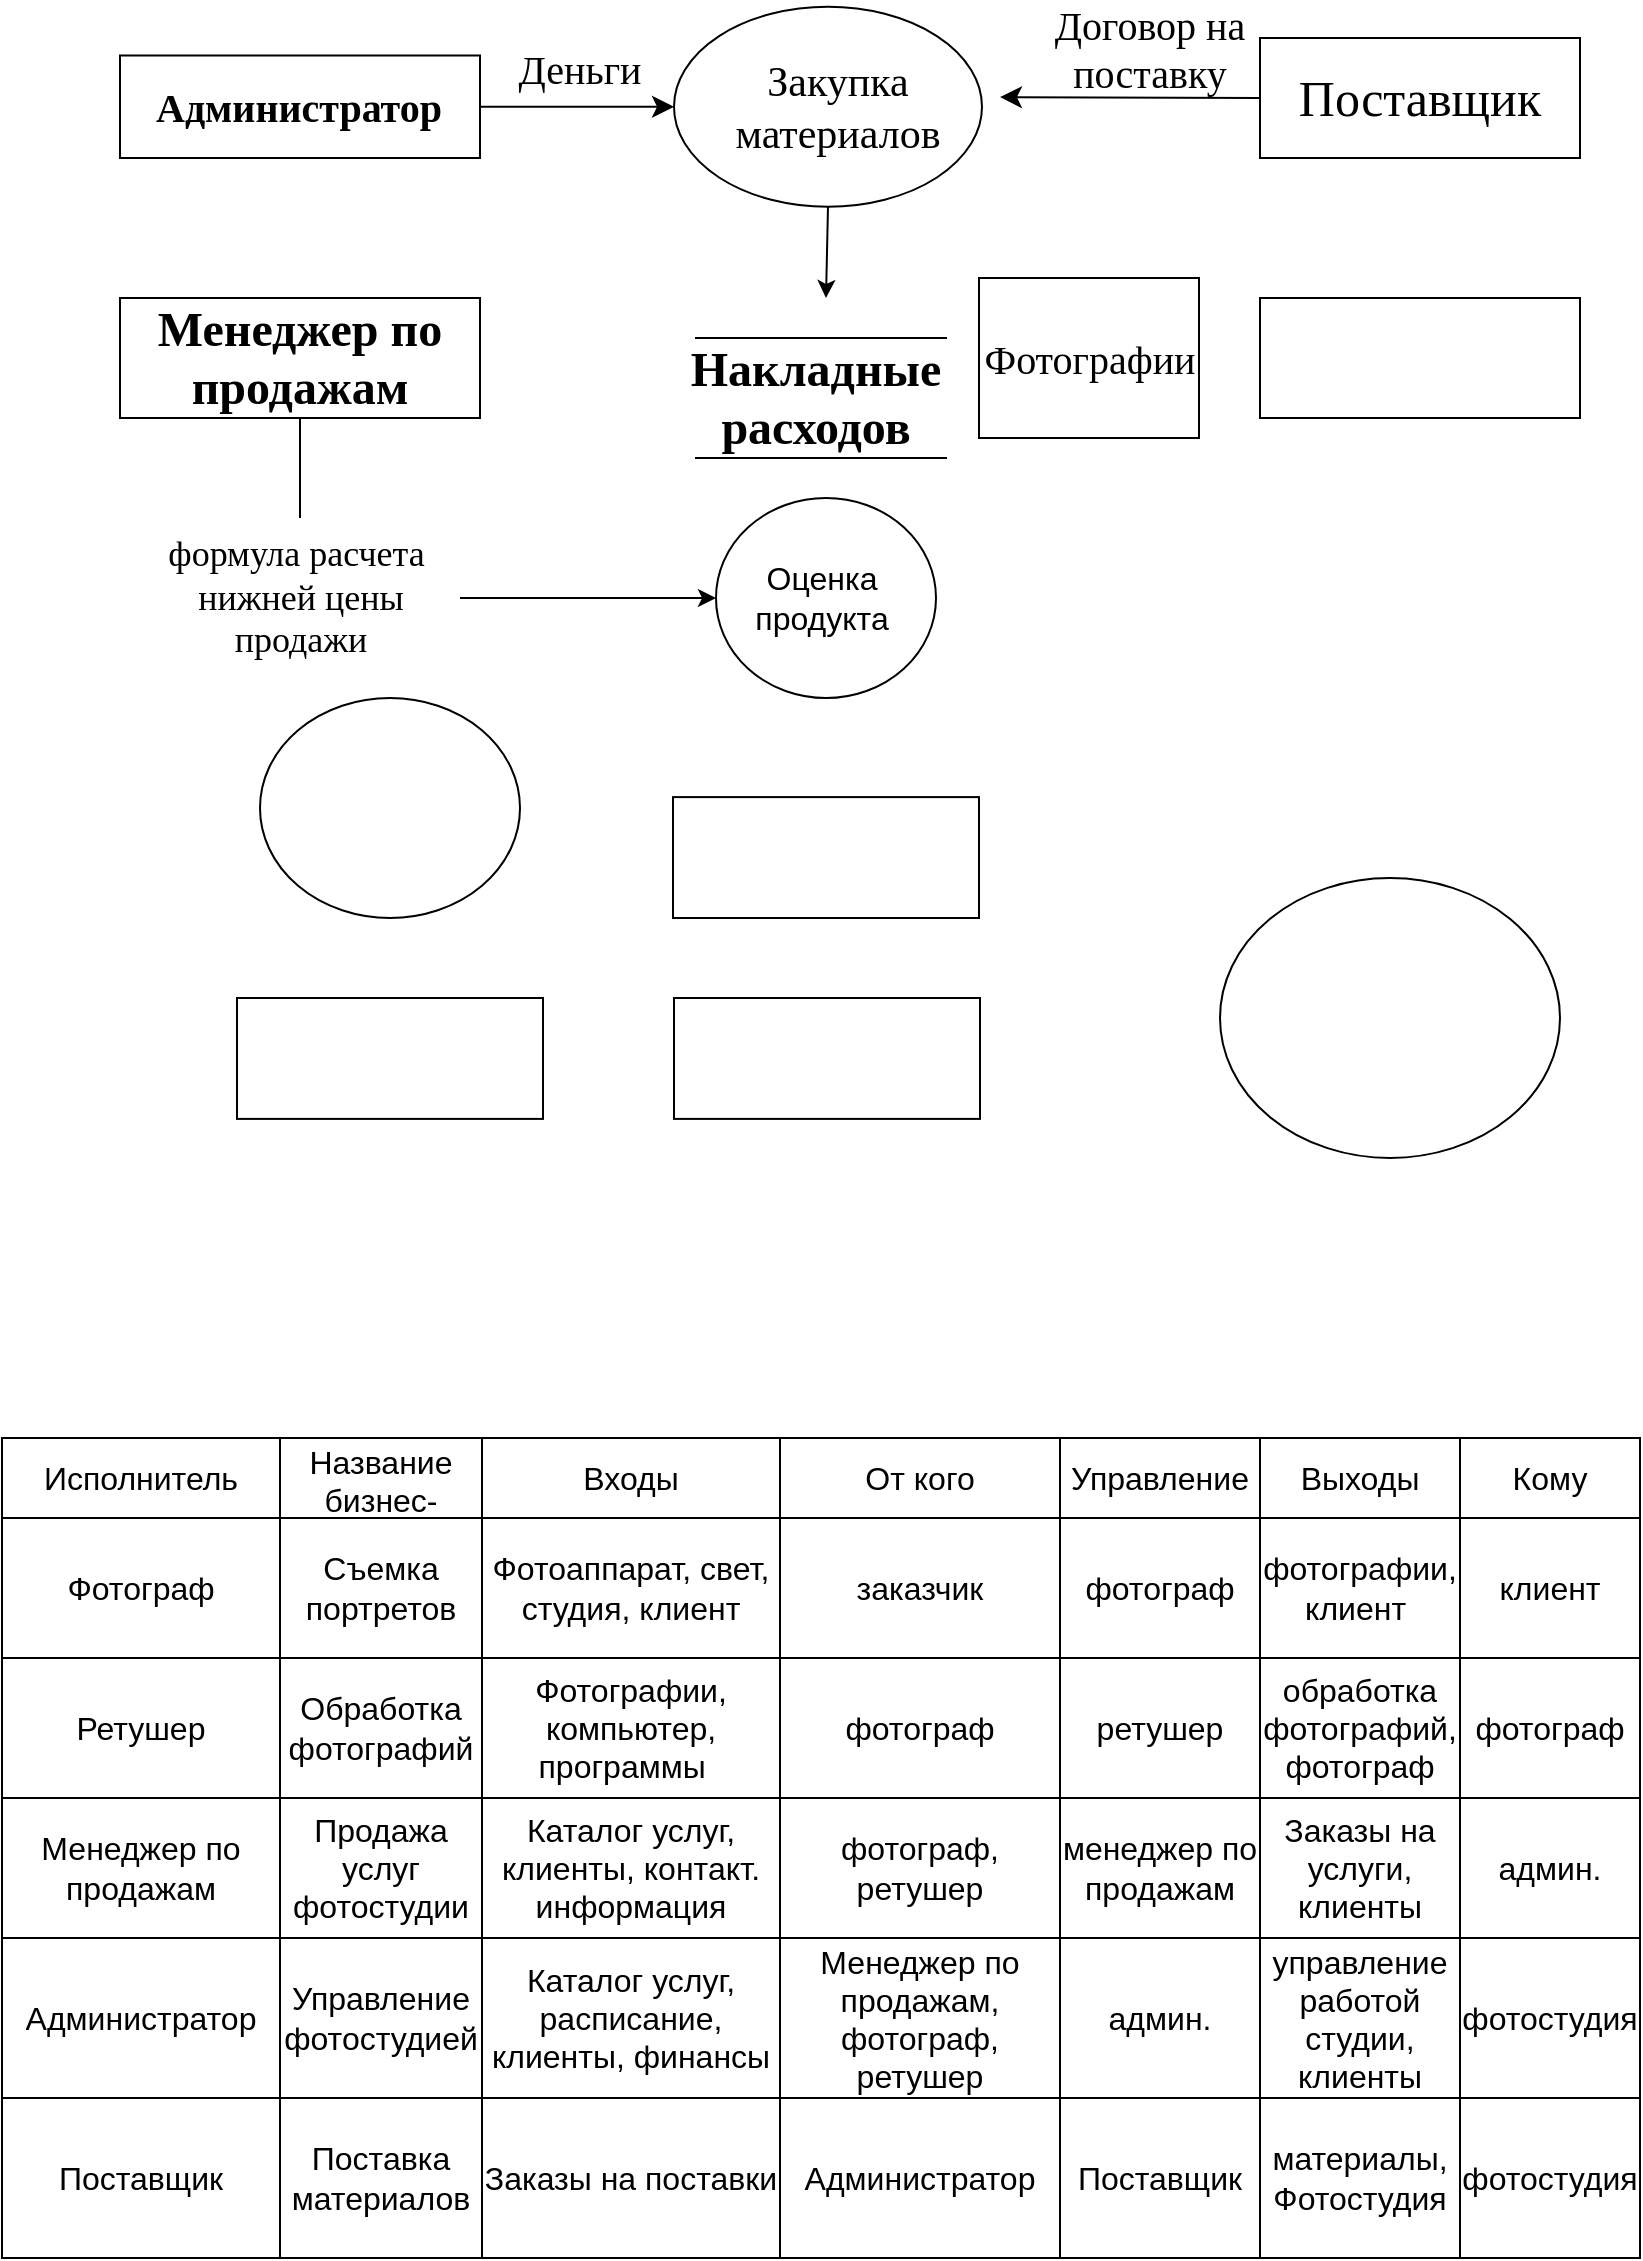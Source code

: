 <mxfile version="22.1.20" type="github">
  <diagram name="Страница — 1" id="czUcI-qYhw4pRouQP_-Z">
    <mxGraphModel dx="755" dy="1072" grid="1" gridSize="10" guides="1" tooltips="1" connect="1" arrows="1" fold="1" page="1" pageScale="1" pageWidth="827" pageHeight="1169" math="0" shadow="0">
      <root>
        <mxCell id="0" />
        <mxCell id="1" parent="0" />
        <mxCell id="3foTuXjZa9yjILKBP0uG-3" value="" style="ellipse;whiteSpace=wrap;html=1;" parent="1" vertex="1">
          <mxGeometry x="337" y="34.38" width="154" height="100" as="geometry" />
        </mxCell>
        <mxCell id="3foTuXjZa9yjILKBP0uG-4" value="" style="ellipse;whiteSpace=wrap;html=1;" parent="1" vertex="1">
          <mxGeometry x="130" y="380" width="130" height="110" as="geometry" />
        </mxCell>
        <mxCell id="3foTuXjZa9yjILKBP0uG-5" value="" style="ellipse;whiteSpace=wrap;html=1;" parent="1" vertex="1">
          <mxGeometry x="610" y="470" width="170" height="140" as="geometry" />
        </mxCell>
        <mxCell id="3foTuXjZa9yjILKBP0uG-6" value="" style="ellipse;whiteSpace=wrap;html=1;" parent="1" vertex="1">
          <mxGeometry x="358" y="280" width="110" height="100" as="geometry" />
        </mxCell>
        <mxCell id="3foTuXjZa9yjILKBP0uG-9" value="" style="endArrow=classic;html=1;rounded=0;exitX=0.5;exitY=1;exitDx=0;exitDy=0;entryX=0.5;entryY=0;entryDx=0;entryDy=0;" parent="1" source="3foTuXjZa9yjILKBP0uG-3" edge="1">
          <mxGeometry width="50" height="50" relative="1" as="geometry">
            <mxPoint x="420" y="560" as="sourcePoint" />
            <mxPoint x="413" y="180" as="targetPoint" />
          </mxGeometry>
        </mxCell>
        <mxCell id="3foTuXjZa9yjILKBP0uG-13" value="" style="rounded=0;whiteSpace=wrap;html=1;" parent="1" vertex="1">
          <mxGeometry x="630" y="50" width="160" height="60" as="geometry" />
        </mxCell>
        <mxCell id="3foTuXjZa9yjILKBP0uG-14" value="" style="rounded=0;whiteSpace=wrap;html=1;" parent="1" vertex="1">
          <mxGeometry x="630" y="180" width="160" height="60" as="geometry" />
        </mxCell>
        <mxCell id="3foTuXjZa9yjILKBP0uG-15" value="" style="rounded=0;whiteSpace=wrap;html=1;" parent="1" vertex="1">
          <mxGeometry x="337" y="530" width="153" height="60.45" as="geometry" />
        </mxCell>
        <mxCell id="3foTuXjZa9yjILKBP0uG-16" value="" style="rounded=0;whiteSpace=wrap;html=1;" parent="1" vertex="1">
          <mxGeometry x="118.5" y="530" width="153" height="60.45" as="geometry" />
        </mxCell>
        <mxCell id="3foTuXjZa9yjILKBP0uG-17" value="&lt;font style=&quot;font-size: 20px;&quot; face=&quot;Times New Roman&quot;&gt;Фотографии&lt;/font&gt;" style="rounded=0;whiteSpace=wrap;html=1;" parent="1" vertex="1">
          <mxGeometry x="489.5" y="170" width="110" height="80" as="geometry" />
        </mxCell>
        <mxCell id="3foTuXjZa9yjILKBP0uG-18" value="" style="rounded=0;whiteSpace=wrap;html=1;" parent="1" vertex="1">
          <mxGeometry x="336.5" y="429.55" width="153" height="60.45" as="geometry" />
        </mxCell>
        <mxCell id="3foTuXjZa9yjILKBP0uG-19" value="&lt;font style=&quot;font-size: 24px;&quot; face=&quot;Times New Roman&quot;&gt;&lt;b&gt;Менеджер по продажам&lt;/b&gt;&lt;/font&gt;" style="rounded=0;whiteSpace=wrap;html=1;" parent="1" vertex="1">
          <mxGeometry x="60" y="180" width="180" height="60" as="geometry" />
        </mxCell>
        <mxCell id="3foTuXjZa9yjILKBP0uG-20" value="" style="shape=partialRectangle;whiteSpace=wrap;html=1;left=0;right=0;fillColor=none;" parent="1" vertex="1">
          <mxGeometry x="353" y="200" width="120" height="60" as="geometry" />
        </mxCell>
        <mxCell id="3foTuXjZa9yjILKBP0uG-23" value="&lt;font face=&quot;Times New Roman&quot; style=&quot;font-size: 24px;&quot;&gt;&lt;b style=&quot;&quot;&gt;Накладные&lt;br&gt;расходов&lt;/b&gt;&lt;/font&gt;" style="shape=partialRectangle;whiteSpace=wrap;html=1;left=0;right=0;fillColor=none;" parent="1" vertex="1">
          <mxGeometry x="348" y="200" width="120" height="60" as="geometry" />
        </mxCell>
        <mxCell id="3foTuXjZa9yjILKBP0uG-24" value="&lt;font style=&quot;font-size: 18px;&quot; face=&quot;Times New Roman&quot;&gt;формула расчета&amp;nbsp;&lt;br&gt;нижней цены&lt;br&gt;продажи&lt;/font&gt;" style="text;html=1;align=center;verticalAlign=middle;resizable=0;points=[];autosize=1;strokeColor=none;fillColor=none;" parent="1" vertex="1">
          <mxGeometry x="70" y="290" width="160" height="80" as="geometry" />
        </mxCell>
        <mxCell id="3foTuXjZa9yjILKBP0uG-25" value="" style="edgeStyle=none;orthogonalLoop=1;jettySize=auto;html=1;rounded=0;" parent="1" source="3foTuXjZa9yjILKBP0uG-24" target="3foTuXjZa9yjILKBP0uG-6" edge="1">
          <mxGeometry width="100" relative="1" as="geometry">
            <mxPoint x="270" y="350" as="sourcePoint" />
            <mxPoint x="370" y="350" as="targetPoint" />
            <Array as="points" />
          </mxGeometry>
        </mxCell>
        <mxCell id="3foTuXjZa9yjILKBP0uG-26" value="" style="endArrow=none;html=1;rounded=0;entryX=0.5;entryY=1;entryDx=0;entryDy=0;" parent="1" source="3foTuXjZa9yjILKBP0uG-24" target="3foTuXjZa9yjILKBP0uG-19" edge="1">
          <mxGeometry width="50" height="50" relative="1" as="geometry">
            <mxPoint x="420" y="560" as="sourcePoint" />
            <mxPoint x="470" y="510" as="targetPoint" />
            <Array as="points" />
          </mxGeometry>
        </mxCell>
        <mxCell id="qbAMwlXeR4gNUbQ7bPje-1" value="&lt;font style=&quot;font-size: 21px;&quot; face=&quot;Times New Roman&quot;&gt;Закупка материалов&lt;/font&gt;" style="text;html=1;strokeColor=none;fillColor=none;align=center;verticalAlign=middle;whiteSpace=wrap;rounded=0;fontSize=16;" vertex="1" parent="1">
          <mxGeometry x="348" y="50" width="142" height="70" as="geometry" />
        </mxCell>
        <mxCell id="qbAMwlXeR4gNUbQ7bPje-11" style="edgeStyle=none;curved=1;rounded=0;orthogonalLoop=1;jettySize=auto;html=1;exitX=0;exitY=0.5;exitDx=0;exitDy=0;fontSize=12;startSize=8;endSize=8;" edge="1" parent="1" source="qbAMwlXeR4gNUbQ7bPje-4">
          <mxGeometry relative="1" as="geometry">
            <mxPoint x="500" y="79.538" as="targetPoint" />
          </mxGeometry>
        </mxCell>
        <mxCell id="qbAMwlXeR4gNUbQ7bPje-4" value="&lt;font style=&quot;font-size: 25px;&quot; face=&quot;Times New Roman&quot;&gt;Поставщик&lt;/font&gt;" style="text;html=1;strokeColor=none;fillColor=none;align=center;verticalAlign=middle;whiteSpace=wrap;rounded=0;fontSize=16;" vertex="1" parent="1">
          <mxGeometry x="630" y="61.25" width="160" height="37.5" as="geometry" />
        </mxCell>
        <mxCell id="qbAMwlXeR4gNUbQ7bPje-5" value="" style="group" vertex="1" connectable="0" parent="1">
          <mxGeometry x="60" y="58.75" width="180" height="51.25" as="geometry" />
        </mxCell>
        <mxCell id="3foTuXjZa9yjILKBP0uG-11" value="" style="rounded=0;whiteSpace=wrap;html=1;" parent="qbAMwlXeR4gNUbQ7bPje-5" vertex="1">
          <mxGeometry width="180" height="51.25" as="geometry" />
        </mxCell>
        <mxCell id="qbAMwlXeR4gNUbQ7bPje-2" value="&lt;font face=&quot;Times New Roman&quot; style=&quot;font-size: 20px;&quot;&gt;&lt;b&gt;Администратор&lt;/b&gt;&lt;/font&gt;" style="text;html=1;strokeColor=none;fillColor=none;align=center;verticalAlign=middle;whiteSpace=wrap;rounded=0;fontSize=16;" vertex="1" parent="qbAMwlXeR4gNUbQ7bPje-5">
          <mxGeometry x="15.469" y="4.271" width="149.062" height="42.708" as="geometry" />
        </mxCell>
        <mxCell id="qbAMwlXeR4gNUbQ7bPje-9" style="edgeStyle=none;curved=1;rounded=0;orthogonalLoop=1;jettySize=auto;html=1;exitX=1;exitY=0.5;exitDx=0;exitDy=0;entryX=0;entryY=0.5;entryDx=0;entryDy=0;fontSize=12;startSize=8;endSize=8;" edge="1" parent="1" source="3foTuXjZa9yjILKBP0uG-11" target="3foTuXjZa9yjILKBP0uG-3">
          <mxGeometry relative="1" as="geometry" />
        </mxCell>
        <mxCell id="qbAMwlXeR4gNUbQ7bPje-10" value="&lt;font style=&quot;font-size: 20px;&quot; face=&quot;Times New Roman&quot;&gt;Деньги&lt;/font&gt;" style="text;html=1;strokeColor=none;fillColor=none;align=center;verticalAlign=middle;whiteSpace=wrap;rounded=0;fontSize=16;" vertex="1" parent="1">
          <mxGeometry x="250" y="50" width="80" height="30" as="geometry" />
        </mxCell>
        <mxCell id="qbAMwlXeR4gNUbQ7bPje-12" value="&lt;font face=&quot;Times New Roman&quot; style=&quot;font-size: 20px;&quot;&gt;Договор на поставку&lt;/font&gt;" style="text;html=1;strokeColor=none;fillColor=none;align=center;verticalAlign=middle;whiteSpace=wrap;rounded=0;fontSize=16;" vertex="1" parent="1">
          <mxGeometry x="520" y="40" width="110" height="30" as="geometry" />
        </mxCell>
        <mxCell id="qbAMwlXeR4gNUbQ7bPje-15" value="" style="shape=table;startSize=0;container=1;collapsible=0;childLayout=tableLayout;fontSize=16;" vertex="1" parent="1">
          <mxGeometry x="1" y="750" width="819" height="410" as="geometry" />
        </mxCell>
        <mxCell id="qbAMwlXeR4gNUbQ7bPje-16" value="" style="shape=tableRow;horizontal=0;startSize=0;swimlaneHead=0;swimlaneBody=0;strokeColor=inherit;top=0;left=0;bottom=0;right=0;collapsible=0;dropTarget=0;fillColor=none;points=[[0,0.5],[1,0.5]];portConstraint=eastwest;fontSize=16;" vertex="1" parent="qbAMwlXeR4gNUbQ7bPje-15">
          <mxGeometry width="819" height="40" as="geometry" />
        </mxCell>
        <mxCell id="qbAMwlXeR4gNUbQ7bPje-17" value="Исполнитель" style="shape=partialRectangle;html=1;whiteSpace=wrap;connectable=0;strokeColor=inherit;overflow=hidden;fillColor=none;top=0;left=0;bottom=0;right=0;pointerEvents=1;fontSize=16;" vertex="1" parent="qbAMwlXeR4gNUbQ7bPje-16">
          <mxGeometry width="139" height="40" as="geometry">
            <mxRectangle width="139" height="40" as="alternateBounds" />
          </mxGeometry>
        </mxCell>
        <mxCell id="qbAMwlXeR4gNUbQ7bPje-18" value="Название бизнес-процесса" style="shape=partialRectangle;html=1;whiteSpace=wrap;connectable=0;strokeColor=inherit;overflow=hidden;fillColor=none;top=0;left=0;bottom=0;right=0;pointerEvents=1;fontSize=16;" vertex="1" parent="qbAMwlXeR4gNUbQ7bPje-16">
          <mxGeometry x="139" width="101" height="40" as="geometry">
            <mxRectangle width="101" height="40" as="alternateBounds" />
          </mxGeometry>
        </mxCell>
        <mxCell id="qbAMwlXeR4gNUbQ7bPje-19" value="Входы" style="shape=partialRectangle;html=1;whiteSpace=wrap;connectable=0;strokeColor=inherit;overflow=hidden;fillColor=none;top=0;left=0;bottom=0;right=0;pointerEvents=1;fontSize=16;" vertex="1" parent="qbAMwlXeR4gNUbQ7bPje-16">
          <mxGeometry x="240" width="149" height="40" as="geometry">
            <mxRectangle width="149" height="40" as="alternateBounds" />
          </mxGeometry>
        </mxCell>
        <mxCell id="qbAMwlXeR4gNUbQ7bPje-20" value="От кого" style="shape=partialRectangle;html=1;whiteSpace=wrap;connectable=0;strokeColor=inherit;overflow=hidden;fillColor=none;top=0;left=0;bottom=0;right=0;pointerEvents=1;fontSize=16;" vertex="1" parent="qbAMwlXeR4gNUbQ7bPje-16">
          <mxGeometry x="389" width="140" height="40" as="geometry">
            <mxRectangle width="140" height="40" as="alternateBounds" />
          </mxGeometry>
        </mxCell>
        <mxCell id="qbAMwlXeR4gNUbQ7bPje-21" value="Управление" style="shape=partialRectangle;html=1;whiteSpace=wrap;connectable=0;strokeColor=inherit;overflow=hidden;fillColor=none;top=0;left=0;bottom=0;right=0;pointerEvents=1;fontSize=16;" vertex="1" parent="qbAMwlXeR4gNUbQ7bPje-16">
          <mxGeometry x="529" width="100" height="40" as="geometry">
            <mxRectangle width="100" height="40" as="alternateBounds" />
          </mxGeometry>
        </mxCell>
        <mxCell id="qbAMwlXeR4gNUbQ7bPje-22" value="Выходы" style="shape=partialRectangle;html=1;whiteSpace=wrap;connectable=0;strokeColor=inherit;overflow=hidden;fillColor=none;top=0;left=0;bottom=0;right=0;pointerEvents=1;fontSize=16;" vertex="1" parent="qbAMwlXeR4gNUbQ7bPje-16">
          <mxGeometry x="629" width="100" height="40" as="geometry">
            <mxRectangle width="100" height="40" as="alternateBounds" />
          </mxGeometry>
        </mxCell>
        <mxCell id="qbAMwlXeR4gNUbQ7bPje-23" value="Кому" style="shape=partialRectangle;html=1;whiteSpace=wrap;connectable=0;strokeColor=inherit;overflow=hidden;fillColor=none;top=0;left=0;bottom=0;right=0;pointerEvents=1;fontSize=16;" vertex="1" parent="qbAMwlXeR4gNUbQ7bPje-16">
          <mxGeometry x="729" width="90" height="40" as="geometry">
            <mxRectangle width="90" height="40" as="alternateBounds" />
          </mxGeometry>
        </mxCell>
        <mxCell id="qbAMwlXeR4gNUbQ7bPje-24" value="" style="shape=tableRow;horizontal=0;startSize=0;swimlaneHead=0;swimlaneBody=0;strokeColor=inherit;top=0;left=0;bottom=0;right=0;collapsible=0;dropTarget=0;fillColor=none;points=[[0,0.5],[1,0.5]];portConstraint=eastwest;fontSize=16;" vertex="1" parent="qbAMwlXeR4gNUbQ7bPje-15">
          <mxGeometry y="40" width="819" height="70" as="geometry" />
        </mxCell>
        <mxCell id="qbAMwlXeR4gNUbQ7bPje-25" value="Фотограф" style="shape=partialRectangle;html=1;whiteSpace=wrap;connectable=0;strokeColor=inherit;overflow=hidden;fillColor=none;top=0;left=0;bottom=0;right=0;pointerEvents=1;fontSize=16;" vertex="1" parent="qbAMwlXeR4gNUbQ7bPje-24">
          <mxGeometry width="139" height="70" as="geometry">
            <mxRectangle width="139" height="70" as="alternateBounds" />
          </mxGeometry>
        </mxCell>
        <mxCell id="qbAMwlXeR4gNUbQ7bPje-26" value="Съемка портретов" style="shape=partialRectangle;html=1;whiteSpace=wrap;connectable=0;strokeColor=inherit;overflow=hidden;fillColor=none;top=0;left=0;bottom=0;right=0;pointerEvents=1;fontSize=16;" vertex="1" parent="qbAMwlXeR4gNUbQ7bPje-24">
          <mxGeometry x="139" width="101" height="70" as="geometry">
            <mxRectangle width="101" height="70" as="alternateBounds" />
          </mxGeometry>
        </mxCell>
        <mxCell id="qbAMwlXeR4gNUbQ7bPje-27" value="Фотоаппарат, свет, студия, клиент" style="shape=partialRectangle;html=1;whiteSpace=wrap;connectable=0;strokeColor=inherit;overflow=hidden;fillColor=none;top=0;left=0;bottom=0;right=0;pointerEvents=1;fontSize=16;" vertex="1" parent="qbAMwlXeR4gNUbQ7bPje-24">
          <mxGeometry x="240" width="149" height="70" as="geometry">
            <mxRectangle width="149" height="70" as="alternateBounds" />
          </mxGeometry>
        </mxCell>
        <mxCell id="qbAMwlXeR4gNUbQ7bPje-28" value="заказчик" style="shape=partialRectangle;html=1;whiteSpace=wrap;connectable=0;strokeColor=inherit;overflow=hidden;fillColor=none;top=0;left=0;bottom=0;right=0;pointerEvents=1;fontSize=16;" vertex="1" parent="qbAMwlXeR4gNUbQ7bPje-24">
          <mxGeometry x="389" width="140" height="70" as="geometry">
            <mxRectangle width="140" height="70" as="alternateBounds" />
          </mxGeometry>
        </mxCell>
        <mxCell id="qbAMwlXeR4gNUbQ7bPje-29" value="фотограф" style="shape=partialRectangle;html=1;whiteSpace=wrap;connectable=0;strokeColor=inherit;overflow=hidden;fillColor=none;top=0;left=0;bottom=0;right=0;pointerEvents=1;fontSize=16;" vertex="1" parent="qbAMwlXeR4gNUbQ7bPje-24">
          <mxGeometry x="529" width="100" height="70" as="geometry">
            <mxRectangle width="100" height="70" as="alternateBounds" />
          </mxGeometry>
        </mxCell>
        <mxCell id="qbAMwlXeR4gNUbQ7bPje-30" value="фотографии, клиент&amp;nbsp;" style="shape=partialRectangle;html=1;whiteSpace=wrap;connectable=0;strokeColor=inherit;overflow=hidden;fillColor=none;top=0;left=0;bottom=0;right=0;pointerEvents=1;fontSize=16;" vertex="1" parent="qbAMwlXeR4gNUbQ7bPje-24">
          <mxGeometry x="629" width="100" height="70" as="geometry">
            <mxRectangle width="100" height="70" as="alternateBounds" />
          </mxGeometry>
        </mxCell>
        <mxCell id="qbAMwlXeR4gNUbQ7bPje-31" value="клиент" style="shape=partialRectangle;html=1;whiteSpace=wrap;connectable=0;strokeColor=inherit;overflow=hidden;fillColor=none;top=0;left=0;bottom=0;right=0;pointerEvents=1;fontSize=16;" vertex="1" parent="qbAMwlXeR4gNUbQ7bPje-24">
          <mxGeometry x="729" width="90" height="70" as="geometry">
            <mxRectangle width="90" height="70" as="alternateBounds" />
          </mxGeometry>
        </mxCell>
        <mxCell id="qbAMwlXeR4gNUbQ7bPje-32" style="shape=tableRow;horizontal=0;startSize=0;swimlaneHead=0;swimlaneBody=0;strokeColor=inherit;top=0;left=0;bottom=0;right=0;collapsible=0;dropTarget=0;fillColor=none;points=[[0,0.5],[1,0.5]];portConstraint=eastwest;fontSize=16;" vertex="1" parent="qbAMwlXeR4gNUbQ7bPje-15">
          <mxGeometry y="110" width="819" height="70" as="geometry" />
        </mxCell>
        <mxCell id="qbAMwlXeR4gNUbQ7bPje-33" value="Ретушер" style="shape=partialRectangle;html=1;whiteSpace=wrap;connectable=0;strokeColor=inherit;overflow=hidden;fillColor=none;top=0;left=0;bottom=0;right=0;pointerEvents=1;fontSize=16;" vertex="1" parent="qbAMwlXeR4gNUbQ7bPje-32">
          <mxGeometry width="139" height="70" as="geometry">
            <mxRectangle width="139" height="70" as="alternateBounds" />
          </mxGeometry>
        </mxCell>
        <mxCell id="qbAMwlXeR4gNUbQ7bPje-34" value="Обработка фотографий" style="shape=partialRectangle;html=1;whiteSpace=wrap;connectable=0;strokeColor=inherit;overflow=hidden;fillColor=none;top=0;left=0;bottom=0;right=0;pointerEvents=1;fontSize=16;" vertex="1" parent="qbAMwlXeR4gNUbQ7bPje-32">
          <mxGeometry x="139" width="101" height="70" as="geometry">
            <mxRectangle width="101" height="70" as="alternateBounds" />
          </mxGeometry>
        </mxCell>
        <mxCell id="qbAMwlXeR4gNUbQ7bPje-35" value="Фотографии, компьютер, программы&amp;nbsp;&amp;nbsp;" style="shape=partialRectangle;html=1;whiteSpace=wrap;connectable=0;strokeColor=inherit;overflow=hidden;fillColor=none;top=0;left=0;bottom=0;right=0;pointerEvents=1;fontSize=16;" vertex="1" parent="qbAMwlXeR4gNUbQ7bPje-32">
          <mxGeometry x="240" width="149" height="70" as="geometry">
            <mxRectangle width="149" height="70" as="alternateBounds" />
          </mxGeometry>
        </mxCell>
        <mxCell id="qbAMwlXeR4gNUbQ7bPje-36" value="фотограф" style="shape=partialRectangle;html=1;whiteSpace=wrap;connectable=0;strokeColor=inherit;overflow=hidden;fillColor=none;top=0;left=0;bottom=0;right=0;pointerEvents=1;fontSize=16;" vertex="1" parent="qbAMwlXeR4gNUbQ7bPje-32">
          <mxGeometry x="389" width="140" height="70" as="geometry">
            <mxRectangle width="140" height="70" as="alternateBounds" />
          </mxGeometry>
        </mxCell>
        <mxCell id="qbAMwlXeR4gNUbQ7bPje-37" value="ретушер" style="shape=partialRectangle;html=1;whiteSpace=wrap;connectable=0;strokeColor=inherit;overflow=hidden;fillColor=none;top=0;left=0;bottom=0;right=0;pointerEvents=1;fontSize=16;" vertex="1" parent="qbAMwlXeR4gNUbQ7bPje-32">
          <mxGeometry x="529" width="100" height="70" as="geometry">
            <mxRectangle width="100" height="70" as="alternateBounds" />
          </mxGeometry>
        </mxCell>
        <mxCell id="qbAMwlXeR4gNUbQ7bPje-38" value="обработка фотографий, фотограф" style="shape=partialRectangle;html=1;whiteSpace=wrap;connectable=0;strokeColor=inherit;overflow=hidden;fillColor=none;top=0;left=0;bottom=0;right=0;pointerEvents=1;fontSize=16;" vertex="1" parent="qbAMwlXeR4gNUbQ7bPje-32">
          <mxGeometry x="629" width="100" height="70" as="geometry">
            <mxRectangle width="100" height="70" as="alternateBounds" />
          </mxGeometry>
        </mxCell>
        <mxCell id="qbAMwlXeR4gNUbQ7bPje-39" value="фотограф" style="shape=partialRectangle;html=1;whiteSpace=wrap;connectable=0;strokeColor=inherit;overflow=hidden;fillColor=none;top=0;left=0;bottom=0;right=0;pointerEvents=1;fontSize=16;" vertex="1" parent="qbAMwlXeR4gNUbQ7bPje-32">
          <mxGeometry x="729" width="90" height="70" as="geometry">
            <mxRectangle width="90" height="70" as="alternateBounds" />
          </mxGeometry>
        </mxCell>
        <mxCell id="qbAMwlXeR4gNUbQ7bPje-40" style="shape=tableRow;horizontal=0;startSize=0;swimlaneHead=0;swimlaneBody=0;strokeColor=inherit;top=0;left=0;bottom=0;right=0;collapsible=0;dropTarget=0;fillColor=none;points=[[0,0.5],[1,0.5]];portConstraint=eastwest;fontSize=16;" vertex="1" parent="qbAMwlXeR4gNUbQ7bPje-15">
          <mxGeometry y="180" width="819" height="70" as="geometry" />
        </mxCell>
        <mxCell id="qbAMwlXeR4gNUbQ7bPje-41" value="Менеджер по продажам" style="shape=partialRectangle;html=1;whiteSpace=wrap;connectable=0;strokeColor=inherit;overflow=hidden;fillColor=none;top=0;left=0;bottom=0;right=0;pointerEvents=1;fontSize=16;" vertex="1" parent="qbAMwlXeR4gNUbQ7bPje-40">
          <mxGeometry width="139" height="70" as="geometry">
            <mxRectangle width="139" height="70" as="alternateBounds" />
          </mxGeometry>
        </mxCell>
        <mxCell id="qbAMwlXeR4gNUbQ7bPje-42" value="Продажа услуг фотостудии" style="shape=partialRectangle;html=1;whiteSpace=wrap;connectable=0;strokeColor=inherit;overflow=hidden;fillColor=none;top=0;left=0;bottom=0;right=0;pointerEvents=1;fontSize=16;" vertex="1" parent="qbAMwlXeR4gNUbQ7bPje-40">
          <mxGeometry x="139" width="101" height="70" as="geometry">
            <mxRectangle width="101" height="70" as="alternateBounds" />
          </mxGeometry>
        </mxCell>
        <mxCell id="qbAMwlXeR4gNUbQ7bPje-43" value="Каталог услуг, клиенты, контакт. информация" style="shape=partialRectangle;html=1;whiteSpace=wrap;connectable=0;strokeColor=inherit;overflow=hidden;fillColor=none;top=0;left=0;bottom=0;right=0;pointerEvents=1;fontSize=16;" vertex="1" parent="qbAMwlXeR4gNUbQ7bPje-40">
          <mxGeometry x="240" width="149" height="70" as="geometry">
            <mxRectangle width="149" height="70" as="alternateBounds" />
          </mxGeometry>
        </mxCell>
        <mxCell id="qbAMwlXeR4gNUbQ7bPje-44" value="фотограф, ретушер" style="shape=partialRectangle;html=1;whiteSpace=wrap;connectable=0;strokeColor=inherit;overflow=hidden;fillColor=none;top=0;left=0;bottom=0;right=0;pointerEvents=1;fontSize=16;" vertex="1" parent="qbAMwlXeR4gNUbQ7bPje-40">
          <mxGeometry x="389" width="140" height="70" as="geometry">
            <mxRectangle width="140" height="70" as="alternateBounds" />
          </mxGeometry>
        </mxCell>
        <mxCell id="qbAMwlXeR4gNUbQ7bPje-45" value="менеджер по продажам" style="shape=partialRectangle;html=1;whiteSpace=wrap;connectable=0;strokeColor=inherit;overflow=hidden;fillColor=none;top=0;left=0;bottom=0;right=0;pointerEvents=1;fontSize=16;" vertex="1" parent="qbAMwlXeR4gNUbQ7bPje-40">
          <mxGeometry x="529" width="100" height="70" as="geometry">
            <mxRectangle width="100" height="70" as="alternateBounds" />
          </mxGeometry>
        </mxCell>
        <mxCell id="qbAMwlXeR4gNUbQ7bPje-46" value="Заказы на услуги, клиенты" style="shape=partialRectangle;html=1;whiteSpace=wrap;connectable=0;strokeColor=inherit;overflow=hidden;fillColor=none;top=0;left=0;bottom=0;right=0;pointerEvents=1;fontSize=16;" vertex="1" parent="qbAMwlXeR4gNUbQ7bPje-40">
          <mxGeometry x="629" width="100" height="70" as="geometry">
            <mxRectangle width="100" height="70" as="alternateBounds" />
          </mxGeometry>
        </mxCell>
        <mxCell id="qbAMwlXeR4gNUbQ7bPje-47" value="админ." style="shape=partialRectangle;html=1;whiteSpace=wrap;connectable=0;strokeColor=inherit;overflow=hidden;fillColor=none;top=0;left=0;bottom=0;right=0;pointerEvents=1;fontSize=16;" vertex="1" parent="qbAMwlXeR4gNUbQ7bPje-40">
          <mxGeometry x="729" width="90" height="70" as="geometry">
            <mxRectangle width="90" height="70" as="alternateBounds" />
          </mxGeometry>
        </mxCell>
        <mxCell id="qbAMwlXeR4gNUbQ7bPje-48" style="shape=tableRow;horizontal=0;startSize=0;swimlaneHead=0;swimlaneBody=0;strokeColor=inherit;top=0;left=0;bottom=0;right=0;collapsible=0;dropTarget=0;fillColor=none;points=[[0,0.5],[1,0.5]];portConstraint=eastwest;fontSize=16;" vertex="1" parent="qbAMwlXeR4gNUbQ7bPje-15">
          <mxGeometry y="250" width="819" height="80" as="geometry" />
        </mxCell>
        <mxCell id="qbAMwlXeR4gNUbQ7bPje-49" value="Администратор" style="shape=partialRectangle;html=1;whiteSpace=wrap;connectable=0;strokeColor=inherit;overflow=hidden;fillColor=none;top=0;left=0;bottom=0;right=0;pointerEvents=1;fontSize=16;" vertex="1" parent="qbAMwlXeR4gNUbQ7bPje-48">
          <mxGeometry width="139" height="80" as="geometry">
            <mxRectangle width="139" height="80" as="alternateBounds" />
          </mxGeometry>
        </mxCell>
        <mxCell id="qbAMwlXeR4gNUbQ7bPje-50" value="Управление фотостудией" style="shape=partialRectangle;html=1;whiteSpace=wrap;connectable=0;strokeColor=inherit;overflow=hidden;fillColor=none;top=0;left=0;bottom=0;right=0;pointerEvents=1;fontSize=16;" vertex="1" parent="qbAMwlXeR4gNUbQ7bPje-48">
          <mxGeometry x="139" width="101" height="80" as="geometry">
            <mxRectangle width="101" height="80" as="alternateBounds" />
          </mxGeometry>
        </mxCell>
        <mxCell id="qbAMwlXeR4gNUbQ7bPje-51" value="Каталог услуг, расписание, клиенты, финансы" style="shape=partialRectangle;html=1;whiteSpace=wrap;connectable=0;strokeColor=inherit;overflow=hidden;fillColor=none;top=0;left=0;bottom=0;right=0;pointerEvents=1;fontSize=16;" vertex="1" parent="qbAMwlXeR4gNUbQ7bPje-48">
          <mxGeometry x="240" width="149" height="80" as="geometry">
            <mxRectangle width="149" height="80" as="alternateBounds" />
          </mxGeometry>
        </mxCell>
        <mxCell id="qbAMwlXeR4gNUbQ7bPje-52" value="Менеджер по продажам, фотограф, ретушер" style="shape=partialRectangle;html=1;whiteSpace=wrap;connectable=0;strokeColor=inherit;overflow=hidden;fillColor=none;top=0;left=0;bottom=0;right=0;pointerEvents=1;fontSize=16;" vertex="1" parent="qbAMwlXeR4gNUbQ7bPje-48">
          <mxGeometry x="389" width="140" height="80" as="geometry">
            <mxRectangle width="140" height="80" as="alternateBounds" />
          </mxGeometry>
        </mxCell>
        <mxCell id="qbAMwlXeR4gNUbQ7bPje-53" value="админ." style="shape=partialRectangle;html=1;whiteSpace=wrap;connectable=0;strokeColor=inherit;overflow=hidden;fillColor=none;top=0;left=0;bottom=0;right=0;pointerEvents=1;fontSize=16;" vertex="1" parent="qbAMwlXeR4gNUbQ7bPje-48">
          <mxGeometry x="529" width="100" height="80" as="geometry">
            <mxRectangle width="100" height="80" as="alternateBounds" />
          </mxGeometry>
        </mxCell>
        <mxCell id="qbAMwlXeR4gNUbQ7bPje-54" value="управление работой студии, клиенты" style="shape=partialRectangle;html=1;whiteSpace=wrap;connectable=0;strokeColor=inherit;overflow=hidden;fillColor=none;top=0;left=0;bottom=0;right=0;pointerEvents=1;fontSize=16;" vertex="1" parent="qbAMwlXeR4gNUbQ7bPje-48">
          <mxGeometry x="629" width="100" height="80" as="geometry">
            <mxRectangle width="100" height="80" as="alternateBounds" />
          </mxGeometry>
        </mxCell>
        <mxCell id="qbAMwlXeR4gNUbQ7bPje-55" value="фотостудия" style="shape=partialRectangle;html=1;whiteSpace=wrap;connectable=0;strokeColor=inherit;overflow=hidden;fillColor=none;top=0;left=0;bottom=0;right=0;pointerEvents=1;fontSize=16;" vertex="1" parent="qbAMwlXeR4gNUbQ7bPje-48">
          <mxGeometry x="729" width="90" height="80" as="geometry">
            <mxRectangle width="90" height="80" as="alternateBounds" />
          </mxGeometry>
        </mxCell>
        <mxCell id="qbAMwlXeR4gNUbQ7bPje-57" style="shape=tableRow;horizontal=0;startSize=0;swimlaneHead=0;swimlaneBody=0;strokeColor=inherit;top=0;left=0;bottom=0;right=0;collapsible=0;dropTarget=0;fillColor=none;points=[[0,0.5],[1,0.5]];portConstraint=eastwest;fontSize=16;" vertex="1" parent="qbAMwlXeR4gNUbQ7bPje-15">
          <mxGeometry y="330" width="819" height="80" as="geometry" />
        </mxCell>
        <mxCell id="qbAMwlXeR4gNUbQ7bPje-58" value="Поставщик" style="shape=partialRectangle;html=1;whiteSpace=wrap;connectable=0;strokeColor=inherit;overflow=hidden;fillColor=none;top=0;left=0;bottom=0;right=0;pointerEvents=1;fontSize=16;" vertex="1" parent="qbAMwlXeR4gNUbQ7bPje-57">
          <mxGeometry width="139" height="80" as="geometry">
            <mxRectangle width="139" height="80" as="alternateBounds" />
          </mxGeometry>
        </mxCell>
        <mxCell id="qbAMwlXeR4gNUbQ7bPje-59" value="Поставка материалов" style="shape=partialRectangle;html=1;whiteSpace=wrap;connectable=0;strokeColor=inherit;overflow=hidden;fillColor=none;top=0;left=0;bottom=0;right=0;pointerEvents=1;fontSize=16;" vertex="1" parent="qbAMwlXeR4gNUbQ7bPje-57">
          <mxGeometry x="139" width="101" height="80" as="geometry">
            <mxRectangle width="101" height="80" as="alternateBounds" />
          </mxGeometry>
        </mxCell>
        <mxCell id="qbAMwlXeR4gNUbQ7bPje-60" value="Заказы на поставки" style="shape=partialRectangle;html=1;whiteSpace=wrap;connectable=0;strokeColor=inherit;overflow=hidden;fillColor=none;top=0;left=0;bottom=0;right=0;pointerEvents=1;fontSize=16;" vertex="1" parent="qbAMwlXeR4gNUbQ7bPje-57">
          <mxGeometry x="240" width="149" height="80" as="geometry">
            <mxRectangle width="149" height="80" as="alternateBounds" />
          </mxGeometry>
        </mxCell>
        <mxCell id="qbAMwlXeR4gNUbQ7bPje-61" value="Администратор" style="shape=partialRectangle;html=1;whiteSpace=wrap;connectable=0;strokeColor=inherit;overflow=hidden;fillColor=none;top=0;left=0;bottom=0;right=0;pointerEvents=1;fontSize=16;" vertex="1" parent="qbAMwlXeR4gNUbQ7bPje-57">
          <mxGeometry x="389" width="140" height="80" as="geometry">
            <mxRectangle width="140" height="80" as="alternateBounds" />
          </mxGeometry>
        </mxCell>
        <mxCell id="qbAMwlXeR4gNUbQ7bPje-62" value="Поставщик" style="shape=partialRectangle;html=1;whiteSpace=wrap;connectable=0;strokeColor=inherit;overflow=hidden;fillColor=none;top=0;left=0;bottom=0;right=0;pointerEvents=1;fontSize=16;" vertex="1" parent="qbAMwlXeR4gNUbQ7bPje-57">
          <mxGeometry x="529" width="100" height="80" as="geometry">
            <mxRectangle width="100" height="80" as="alternateBounds" />
          </mxGeometry>
        </mxCell>
        <mxCell id="qbAMwlXeR4gNUbQ7bPje-63" value="материалы,&lt;br&gt;Фотостудия" style="shape=partialRectangle;html=1;whiteSpace=wrap;connectable=0;strokeColor=inherit;overflow=hidden;fillColor=none;top=0;left=0;bottom=0;right=0;pointerEvents=1;fontSize=16;" vertex="1" parent="qbAMwlXeR4gNUbQ7bPje-57">
          <mxGeometry x="629" width="100" height="80" as="geometry">
            <mxRectangle width="100" height="80" as="alternateBounds" />
          </mxGeometry>
        </mxCell>
        <mxCell id="qbAMwlXeR4gNUbQ7bPje-64" value="фотостудия" style="shape=partialRectangle;html=1;whiteSpace=wrap;connectable=0;strokeColor=inherit;overflow=hidden;fillColor=none;top=0;left=0;bottom=0;right=0;pointerEvents=1;fontSize=16;" vertex="1" parent="qbAMwlXeR4gNUbQ7bPje-57">
          <mxGeometry x="729" width="90" height="80" as="geometry">
            <mxRectangle width="90" height="80" as="alternateBounds" />
          </mxGeometry>
        </mxCell>
        <mxCell id="qbAMwlXeR4gNUbQ7bPje-56" value="Оценка продукта" style="text;html=1;strokeColor=none;fillColor=none;align=center;verticalAlign=middle;whiteSpace=wrap;rounded=0;fontSize=16;" vertex="1" parent="1">
          <mxGeometry x="380.5" y="315" width="60" height="30" as="geometry" />
        </mxCell>
      </root>
    </mxGraphModel>
  </diagram>
</mxfile>
